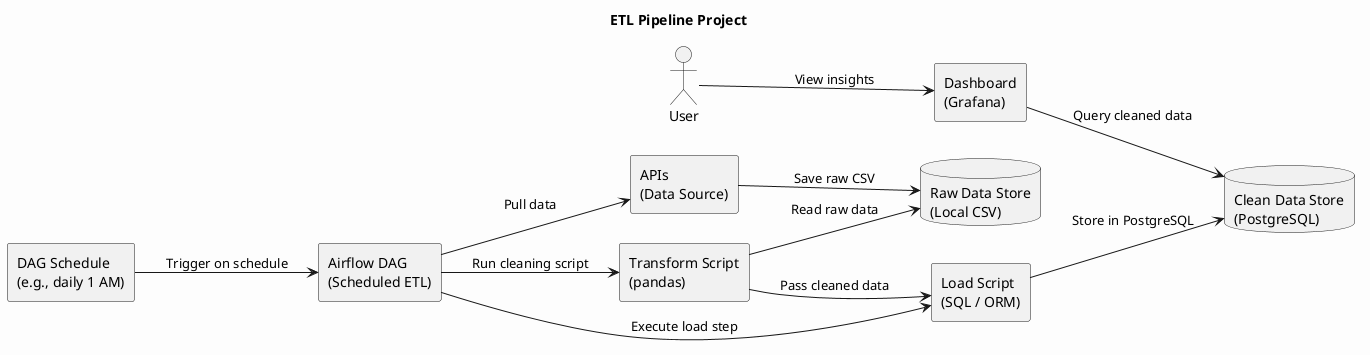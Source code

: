 @startuml test
skinparam backgroundColor #fdfdfd
skinparam shadowing false
skinparam componentStyle rectangle
left to right direction
skinparam nodesep 30

title ETL Pipeline Project

actor "User" as User

component "Airflow DAG\n(Scheduled ETL)" as Airflow
component "APIs \n(Data Source)" as Source
database "Raw Data Store\n(Local CSV)" as RawStore
component "Transform Script\n(pandas)" as Transform
component "Load Script\n(SQL / ORM)" as Loader
database "Clean Data Store\n(PostgreSQL)" as CleanStore
component "Dashboard\n(Grafana)" as Dashboard
component "DAG Schedule\n(e.g., daily 1 AM)" as Schedule

Schedule --> Airflow : Trigger on schedule
Airflow --> Source : Pull data
Source --> RawStore : Save raw CSV

Airflow --> Transform : Run cleaning script
Transform --> RawStore : Read raw data
Transform --> Loader : Pass cleaned data

Airflow --> Loader : Execute load step
Loader --> CleanStore : Store in PostgreSQL

Dashboard --> CleanStore : Query cleaned data
User --> Dashboard : View insights

@enduml
